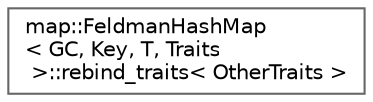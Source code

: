 digraph "类继承关系图"
{
 // LATEX_PDF_SIZE
  bgcolor="transparent";
  edge [fontname=Helvetica,fontsize=10,labelfontname=Helvetica,labelfontsize=10];
  node [fontname=Helvetica,fontsize=10,shape=box,height=0.2,width=0.4];
  rankdir="LR";
  Node0 [id="Node000000",label="map::FeldmanHashMap\l\< GC, Key, T, Traits\l \>::rebind_traits\< OtherTraits \>",height=0.2,width=0.4,color="grey40", fillcolor="white", style="filled",URL="$structmap_1_1_feldman_hash_map_1_1rebind__traits.html",tooltip=" "];
}
